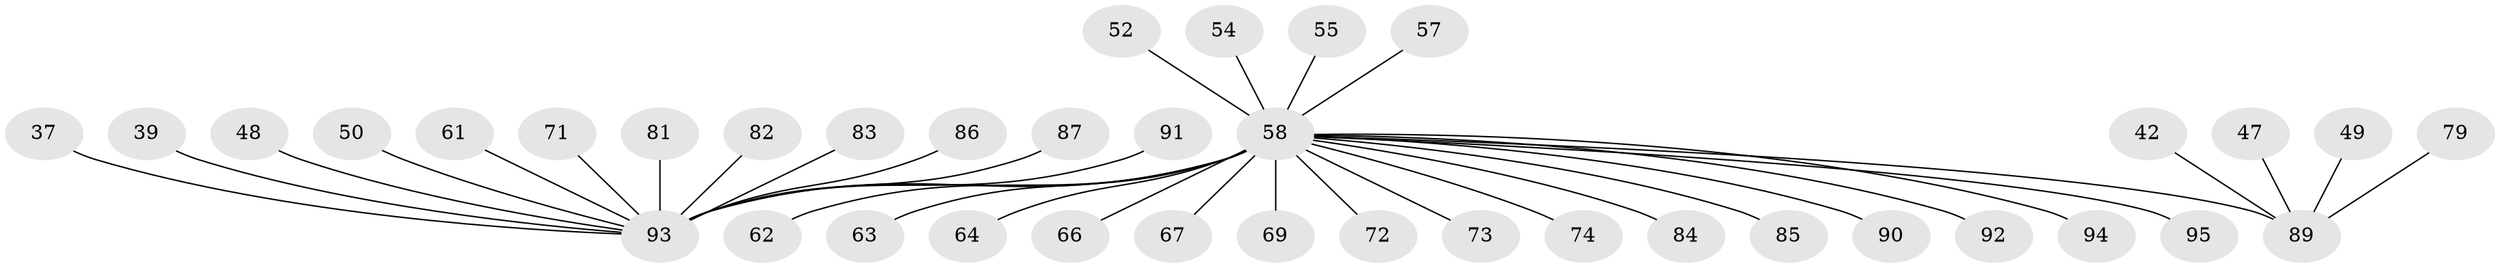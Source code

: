 // original degree distribution, {1: 0.5578947368421052, 42: 0.010526315789473684, 27: 0.010526315789473684, 2: 0.25263157894736843, 5: 0.031578947368421054, 7: 0.031578947368421054, 4: 0.05263157894736842, 3: 0.042105263157894736, 8: 0.010526315789473684}
// Generated by graph-tools (version 1.1) at 2025/50/03/04/25 21:50:32]
// undirected, 38 vertices, 37 edges
graph export_dot {
graph [start="1"]
  node [color=gray90,style=filled];
  37;
  39;
  42;
  47;
  48;
  49;
  50;
  52;
  54;
  55;
  57;
  58 [super="+18+38+1+4+7+13+15+19+23+28+41+43+46+51"];
  61 [super="+40"];
  62;
  63;
  64;
  66;
  67;
  69;
  71 [super="+60"];
  72;
  73;
  74 [super="+12"];
  79;
  81 [super="+10"];
  82;
  83 [super="+17"];
  84 [super="+56"];
  85;
  86 [super="+21"];
  87;
  89 [super="+70+59+36"];
  90;
  91 [super="+29+68+77"];
  92;
  93 [super="+65+80+31+88+76+14+27+32"];
  94;
  95;
  37 -- 93;
  39 -- 93;
  42 -- 89;
  47 -- 89;
  48 -- 93;
  49 -- 89;
  50 -- 93;
  52 -- 58;
  54 -- 58;
  55 -- 58;
  57 -- 58;
  58 -- 94;
  58 -- 89 [weight=6];
  58 -- 93 [weight=14];
  58 -- 62;
  58 -- 63;
  58 -- 64;
  58 -- 66;
  58 -- 67;
  58 -- 69;
  58 -- 72;
  58 -- 73 [weight=2];
  58 -- 74;
  58 -- 84 [weight=2];
  58 -- 85;
  58 -- 90;
  58 -- 92;
  58 -- 95;
  61 -- 93;
  71 -- 93;
  79 -- 89;
  81 -- 93;
  82 -- 93;
  83 -- 93;
  86 -- 93;
  87 -- 93;
  91 -- 93;
}
